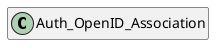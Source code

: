 @startuml
set namespaceSeparator \\
hide members
hide << alias >> circle

class Auth_OpenID_Association
@enduml
